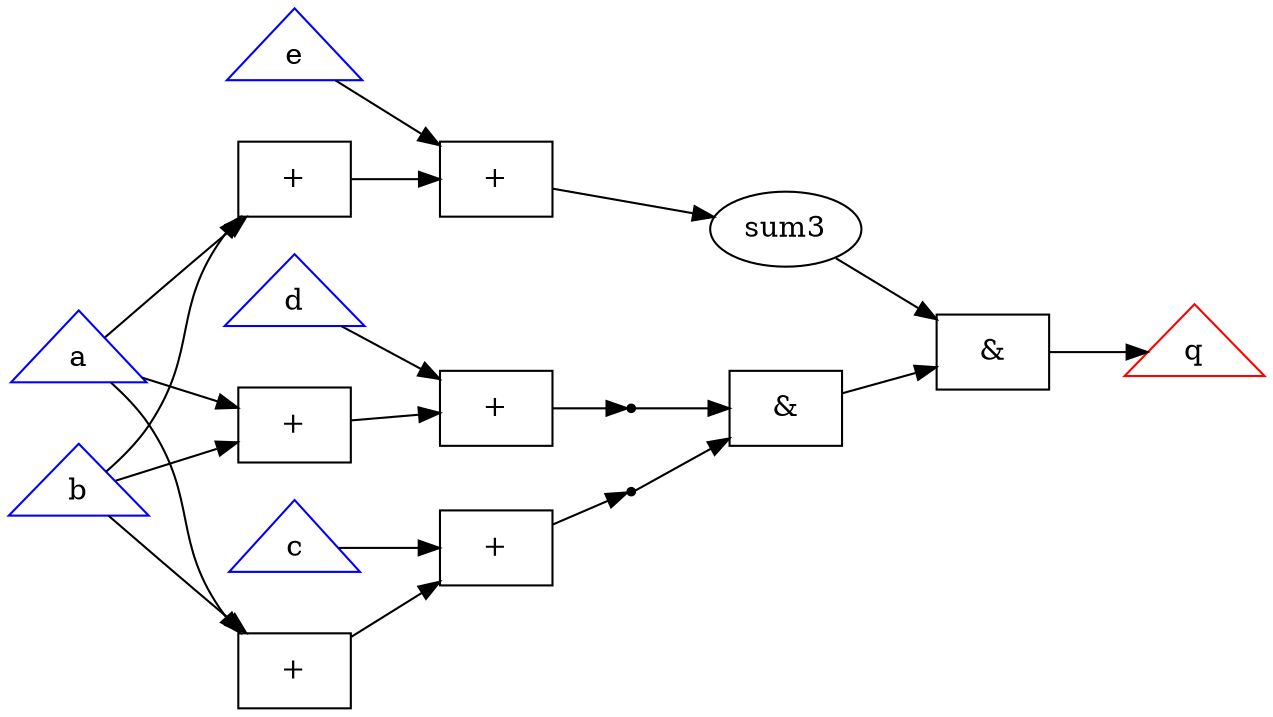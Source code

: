 digraph op_exp0 {
	graph [rankdir=LR]
	a [label=a color=blue shape=triangle]
	b [label=b color=blue shape=triangle]
	c [label=c color=blue shape=triangle]
	d [label=d color=blue shape=triangle]
	e [label=e color=blue shape=triangle]
	q [label=q color=red shape=triangle]
	sum1 [label=sum1 shape=point]
	sum2 [label=sum2 shape=point]
	"+_0" [label="+" shape=box]
	"+_1" [label="+" shape=box]
	a -> "+_1"
	b -> "+_1"
	"+_1" -> "+_0"
	c -> "+_0"
	"+_0" -> sum1
	"+_2" [label="+" shape=box]
	"+_3" [label="+" shape=box]
	a -> "+_3"
	b -> "+_3"
	"+_3" -> "+_2"
	d -> "+_2"
	"+_2" -> sum2
	"+_4" [label="+" shape=box]
	"+_5" [label="+" shape=box]
	a -> "+_5"
	b -> "+_5"
	"+_5" -> "+_4"
	e -> "+_4"
	"+_4" -> sum3
	"&_6" [label="&" shape=box]
	"&_7" [label="&" shape=box]
	sum1 -> "&_7"
	sum2 -> "&_7"
	"&_7" -> "&_6"
	sum3 -> "&_6"
	"&_6" -> q
}
